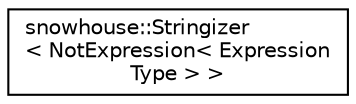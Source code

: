 digraph "Graphical Class Hierarchy"
{
 // INTERACTIVE_SVG=YES
  edge [fontname="Helvetica",fontsize="10",labelfontname="Helvetica",labelfontsize="10"];
  node [fontname="Helvetica",fontsize="10",shape=record];
  rankdir="LR";
  Node0 [label="snowhouse::Stringizer\l\< NotExpression\< Expression\lType \> \>",height=0.2,width=0.4,color="black", fillcolor="white", style="filled",URL="$structsnowhouse_1_1Stringizer_3_01NotExpression_3_01ExpressionType_01_4_01_4.html"];
}
